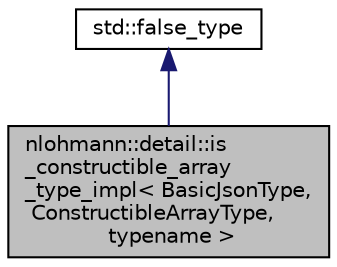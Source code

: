 digraph "nlohmann::detail::is_constructible_array_type_impl&lt; BasicJsonType, ConstructibleArrayType, typename &gt;"
{
 // LATEX_PDF_SIZE
  edge [fontname="Helvetica",fontsize="10",labelfontname="Helvetica",labelfontsize="10"];
  node [fontname="Helvetica",fontsize="10",shape=record];
  Node1 [label="nlohmann::detail::is\l_constructible_array\l_type_impl\< BasicJsonType,\l ConstructibleArrayType,\l typename \>",height=0.2,width=0.4,color="black", fillcolor="grey75", style="filled", fontcolor="black",tooltip=" "];
  Node2 -> Node1 [dir="back",color="midnightblue",fontsize="10",style="solid",fontname="Helvetica"];
  Node2 [label="std::false_type",height=0.2,width=0.4,color="black", fillcolor="white", style="filled",tooltip=" "];
}
